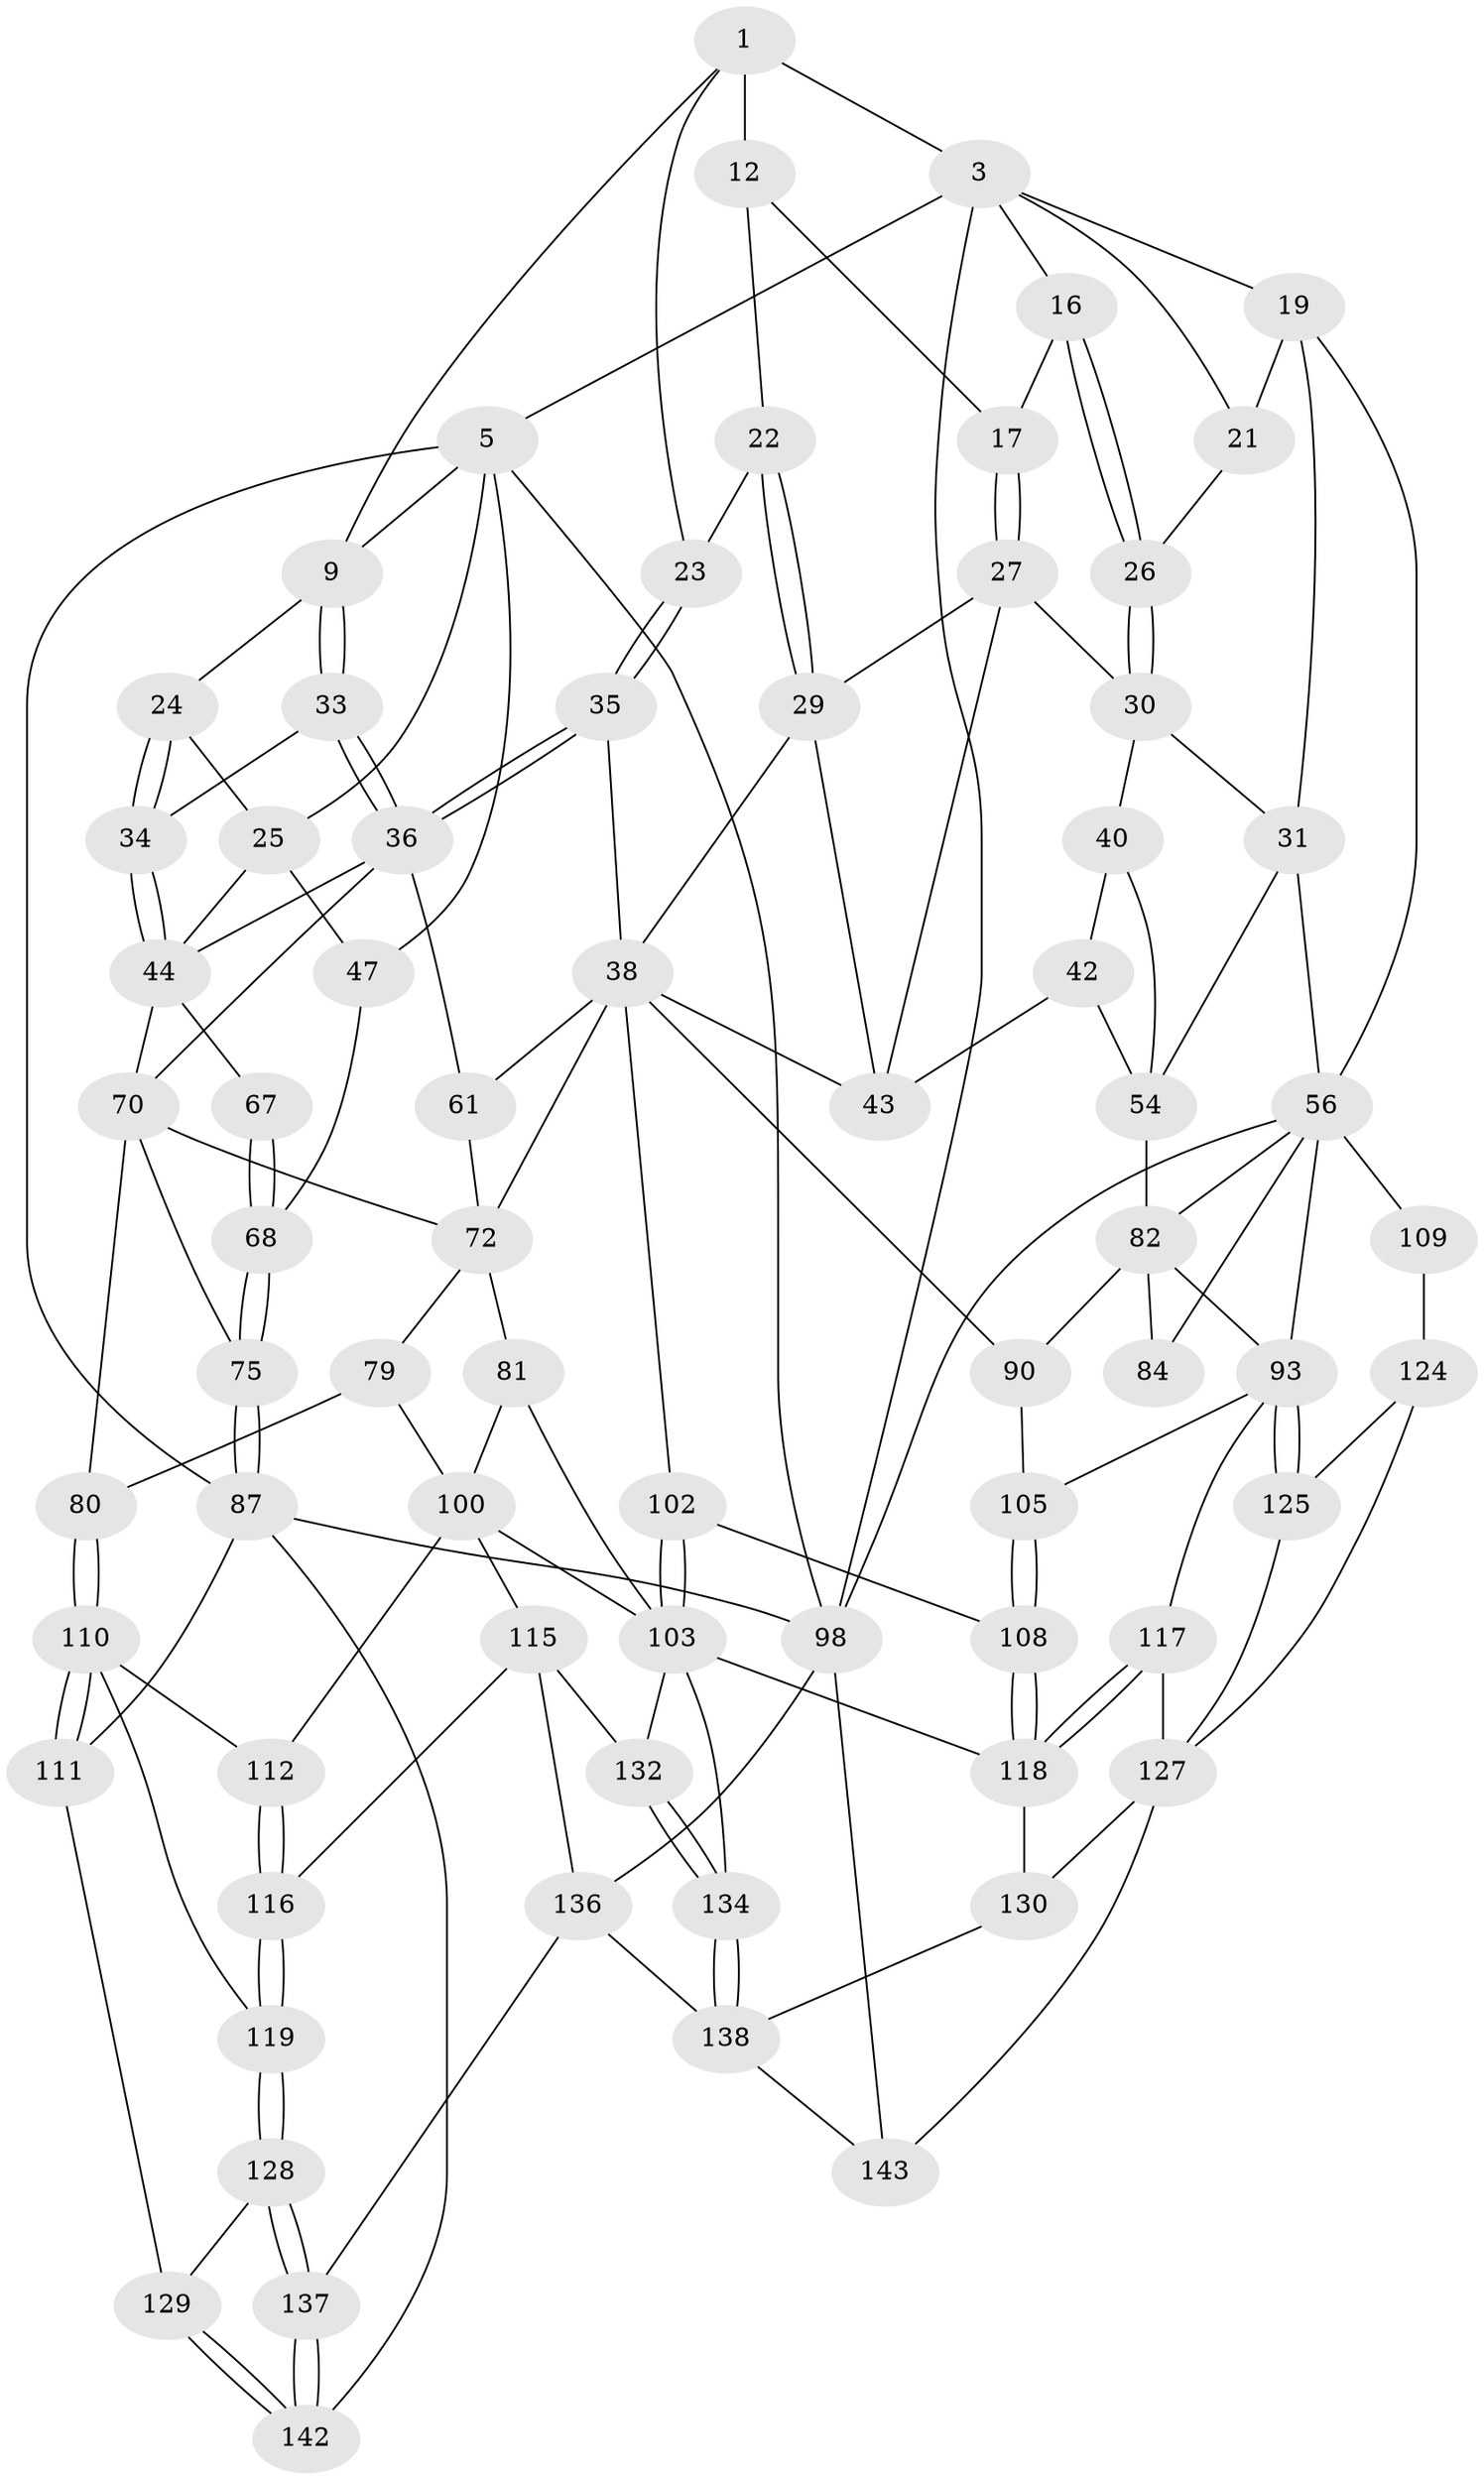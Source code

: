// original degree distribution, {3: 0.020833333333333332, 4: 0.2222222222222222, 6: 0.2222222222222222, 5: 0.5347222222222222}
// Generated by graph-tools (version 1.1) at 2025/28/03/15/25 16:28:05]
// undirected, 72 vertices, 161 edges
graph export_dot {
graph [start="1"]
  node [color=gray90,style=filled];
  1 [pos="+0.500272947933894+0",super="+2+7"];
  3 [pos="+0.9290897376112457+0",super="+4+15"];
  5 [pos="+0+0",super="+6+14"];
  9 [pos="+0.4143118120769487+0.10227693181788271",super="+10"];
  12 [pos="+0.6731405611641803+0.07444853431539755",super="+18"];
  16 [pos="+0.757189227933508+0.09313312934277188"];
  17 [pos="+0.746582650241604+0.10028863089908809"];
  19 [pos="+1+0",super="+20"];
  21 [pos="+0.8933255017824865+0.1656140919899183"];
  22 [pos="+0.5089163311042232+0.14244123368705108"];
  23 [pos="+0.4718666188850198+0.11882949425618392"];
  24 [pos="+0.1600566011237521+0.19304939907977237"];
  25 [pos="+0.07771325630007639+0.19645395921443318",super="+46"];
  26 [pos="+0.8231843235631355+0.15725354370759695"];
  27 [pos="+0.6869253769024348+0.21817776323796434",super="+28"];
  29 [pos="+0.6190515017311902+0.25138705757655516",super="+37"];
  30 [pos="+0.8093345479299411+0.25776664724697523",super="+32"];
  31 [pos="+0.8839609983243105+0.3031595113839753",super="+53"];
  33 [pos="+0.24002672077250775+0.22572130344591426"];
  34 [pos="+0.18272191557856618+0.21667870500809508"];
  35 [pos="+0.3844138484521865+0.32288498279305644"];
  36 [pos="+0.37504107017666016+0.33008959083793354",super="+49"];
  38 [pos="+0.5197640345008986+0.3423635459284748",super="+39+58"];
  40 [pos="+0.7941706687332503+0.35566452474775817",super="+41"];
  42 [pos="+0.6879371311773322+0.34740590310176794",super="+63"];
  43 [pos="+0.6649961140148821+0.3284152890063157",super="+52"];
  44 [pos="+0.17821984208683012+0.28552896185397303",super="+45+51"];
  47 [pos="+0+0.3708870011419641"];
  54 [pos="+1+0.43768987656951114",super="+55"];
  56 [pos="+1+0.42370676618830516",super="+85"];
  61 [pos="+0.5059280394661673+0.3940201850924124",super="+62"];
  67 [pos="+0.12134680368638864+0.4313393043335058"];
  68 [pos="+0.08767505257689522+0.5077622463941122"];
  70 [pos="+0.27511012233443466+0.458924979050005",super="+71"];
  72 [pos="+0.4287041695999078+0.4978111351380347",super="+77+73"];
  75 [pos="+0.1166757809595905+0.6110390684771053"];
  79 [pos="+0.1636867694325364+0.646080750735752"];
  80 [pos="+0.14558965438755905+0.637297623595647"];
  81 [pos="+0.36331401497600707+0.6012576625604167",super="+99"];
  82 [pos="+0.7996192900728631+0.5453869872039607",super="+89+83"];
  84 [pos="+0.9511123264471527+0.5641275632427047"];
  87 [pos="+0+0.6170422503213842",super="+96"];
  90 [pos="+0.6467943315886344+0.6340846383737798"];
  93 [pos="+0.847061962496981+0.7480163712284241",super="+94"];
  98 [pos="+0+1",super="+106"];
  100 [pos="+0.2740696923059581+0.728353842137308",super="+114+101"];
  102 [pos="+0.5384756740150909+0.7174526838140043"];
  103 [pos="+0.4618365994373985+0.7942654044361942",super="+104+123"];
  105 [pos="+0.7138184684656363+0.7099395420223713"];
  108 [pos="+0.6130736363127828+0.7616257241587486"];
  109 [pos="+1+0.8163186002930215"];
  110 [pos="+0.011867070883875586+0.7929957338331324",super="+113"];
  111 [pos="+0+0.8201019463006622"];
  112 [pos="+0.16477822004002352+0.6659465547497389"];
  115 [pos="+0.21903455654004478+0.8465074457953955",super="+133"];
  116 [pos="+0.18085385221867806+0.8527892807273213"];
  117 [pos="+0.7981345746535603+0.775169693870452"];
  118 [pos="+0.6661512884556801+0.8136373862572508",super="+121"];
  119 [pos="+0.17009746192361605+0.8633981572075953"];
  124 [pos="+0.969660788292236+0.891353883603473",super="+139"];
  125 [pos="+0.8743045315029236+0.8407896758763127",super="+126"];
  127 [pos="+0.792681036827955+0.8251853868819999",super="+131"];
  128 [pos="+0.14447221611905772+0.9180057526917386"];
  129 [pos="+0.09037373599756998+0.9034001646605448"];
  130 [pos="+0.7056525728510625+0.9779405622896491",super="+135"];
  132 [pos="+0.30691969745671754+0.8795803844626665"];
  134 [pos="+0.4331158315863703+0.9859749917122216"];
  136 [pos="+0.23950420103803866+1",super="+141"];
  137 [pos="+0.14503864530159932+0.9195477430879271"];
  138 [pos="+0.4362511657061267+1",super="+140"];
  142 [pos="+0+1"];
  143 [pos="+0.7777966334972171+1"];
  1 -- 3;
  1 -- 12 [weight=2];
  1 -- 9;
  1 -- 23;
  3 -- 19;
  3 -- 5;
  3 -- 16;
  3 -- 21;
  3 -- 98;
  5 -- 98;
  5 -- 25;
  5 -- 87;
  5 -- 47;
  5 -- 9;
  9 -- 33;
  9 -- 33;
  9 -- 24;
  12 -- 17;
  12 -- 22;
  16 -- 17;
  16 -- 26;
  16 -- 26;
  17 -- 27;
  17 -- 27;
  19 -- 56;
  19 -- 21;
  19 -- 31;
  21 -- 26;
  22 -- 23;
  22 -- 29;
  22 -- 29;
  23 -- 35;
  23 -- 35;
  24 -- 25;
  24 -- 34;
  24 -- 34;
  25 -- 44;
  25 -- 47;
  26 -- 30;
  26 -- 30;
  27 -- 30;
  27 -- 43;
  27 -- 29;
  29 -- 38;
  29 -- 43;
  30 -- 40;
  30 -- 31;
  31 -- 56;
  31 -- 54;
  33 -- 34;
  33 -- 36;
  33 -- 36;
  34 -- 44;
  34 -- 44;
  35 -- 36;
  35 -- 36;
  35 -- 38;
  36 -- 61;
  36 -- 70;
  36 -- 44;
  38 -- 61 [weight=2];
  38 -- 102;
  38 -- 72;
  38 -- 90;
  38 -- 43;
  40 -- 42 [weight=2];
  40 -- 54;
  42 -- 43 [weight=2];
  42 -- 54 [weight=2];
  44 -- 67 [weight=2];
  44 -- 70;
  47 -- 68;
  54 -- 82;
  56 -- 98;
  56 -- 84;
  56 -- 93;
  56 -- 109 [weight=2];
  56 -- 82;
  61 -- 72;
  67 -- 68;
  67 -- 68;
  68 -- 75;
  68 -- 75;
  70 -- 72;
  70 -- 80;
  70 -- 75;
  72 -- 81 [weight=2];
  72 -- 79;
  75 -- 87;
  75 -- 87;
  79 -- 80;
  79 -- 100;
  80 -- 110;
  80 -- 110;
  81 -- 100;
  81 -- 103;
  82 -- 90;
  82 -- 93;
  82 -- 84;
  87 -- 98;
  87 -- 111;
  87 -- 142;
  90 -- 105;
  93 -- 125;
  93 -- 125;
  93 -- 105;
  93 -- 117;
  98 -- 136;
  98 -- 143;
  100 -- 115;
  100 -- 103;
  100 -- 112;
  102 -- 103;
  102 -- 103;
  102 -- 108;
  103 -- 132;
  103 -- 134;
  103 -- 118;
  105 -- 108;
  105 -- 108;
  108 -- 118;
  108 -- 118;
  109 -- 124;
  110 -- 111;
  110 -- 111;
  110 -- 112;
  110 -- 119;
  111 -- 129;
  112 -- 116;
  112 -- 116;
  115 -- 116;
  115 -- 136;
  115 -- 132;
  116 -- 119;
  116 -- 119;
  117 -- 118;
  117 -- 118;
  117 -- 127;
  118 -- 130 [weight=2];
  119 -- 128;
  119 -- 128;
  124 -- 125 [weight=2];
  124 -- 127;
  125 -- 127;
  127 -- 143;
  127 -- 130;
  128 -- 129;
  128 -- 137;
  128 -- 137;
  129 -- 142;
  129 -- 142;
  130 -- 138;
  132 -- 134;
  132 -- 134;
  134 -- 138;
  134 -- 138;
  136 -- 137;
  136 -- 138;
  137 -- 142;
  137 -- 142;
  138 -- 143;
}
